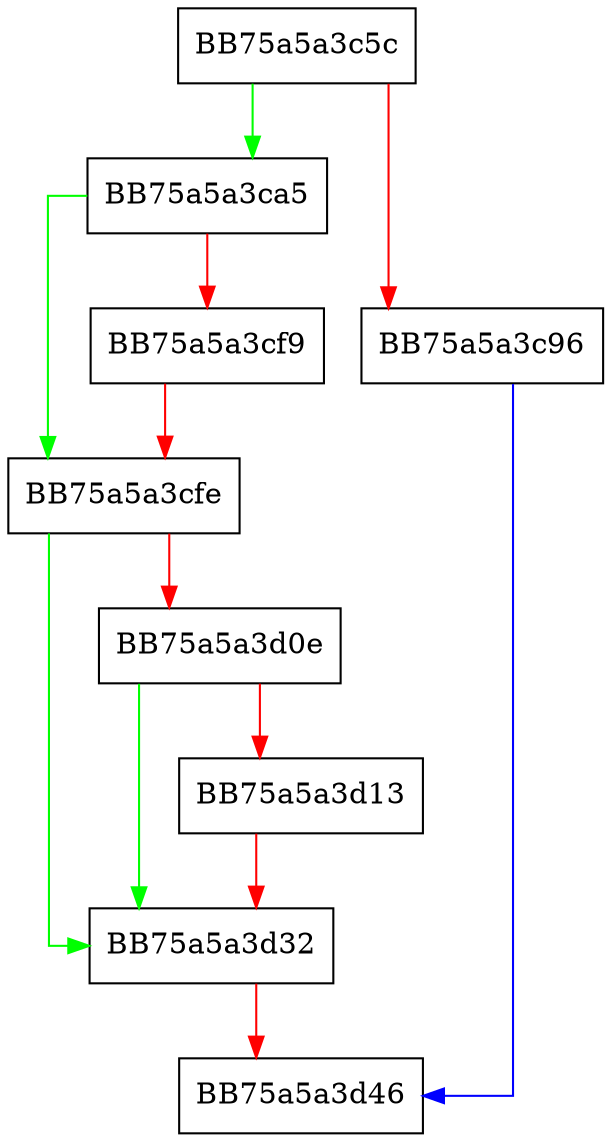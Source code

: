 digraph recycleWorkUnit {
  node [shape="box"];
  graph [splines=ortho];
  BB75a5a3c5c -> BB75a5a3ca5 [color="green"];
  BB75a5a3c5c -> BB75a5a3c96 [color="red"];
  BB75a5a3c96 -> BB75a5a3d46 [color="blue"];
  BB75a5a3ca5 -> BB75a5a3cfe [color="green"];
  BB75a5a3ca5 -> BB75a5a3cf9 [color="red"];
  BB75a5a3cf9 -> BB75a5a3cfe [color="red"];
  BB75a5a3cfe -> BB75a5a3d32 [color="green"];
  BB75a5a3cfe -> BB75a5a3d0e [color="red"];
  BB75a5a3d0e -> BB75a5a3d32 [color="green"];
  BB75a5a3d0e -> BB75a5a3d13 [color="red"];
  BB75a5a3d13 -> BB75a5a3d32 [color="red"];
  BB75a5a3d32 -> BB75a5a3d46 [color="red"];
}